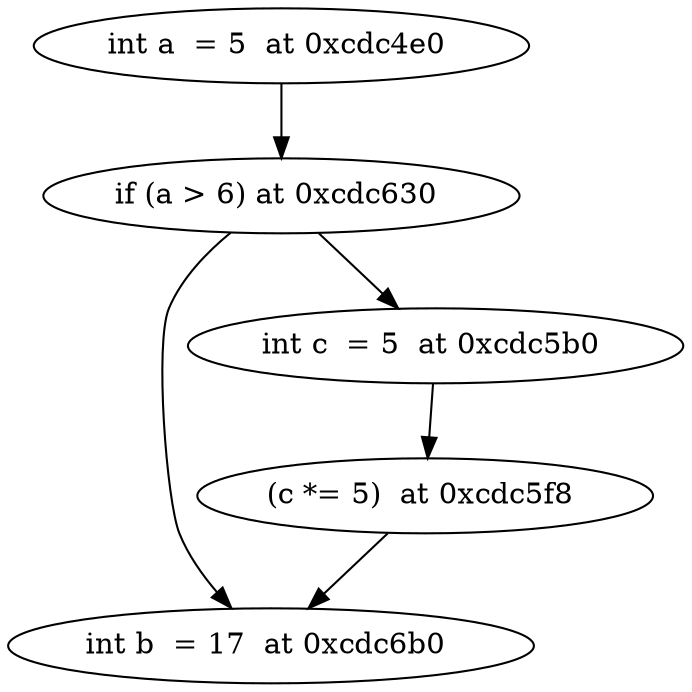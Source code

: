 digraph {
"int a  = 5  at 0xcdc4e0 " -> "if (a > 6) at 0xcdc630 "
"if (a > 6) at 0xcdc630 " -> "int b  = 17  at 0xcdc6b0 "
"if (a > 6) at 0xcdc630 " -> "int c  = 5  at 0xcdc5b0 "
"int c  = 5  at 0xcdc5b0 " -> "(c *= 5)  at 0xcdc5f8 "
"(c *= 5)  at 0xcdc5f8 " -> "int b  = 17  at 0xcdc6b0 "
}